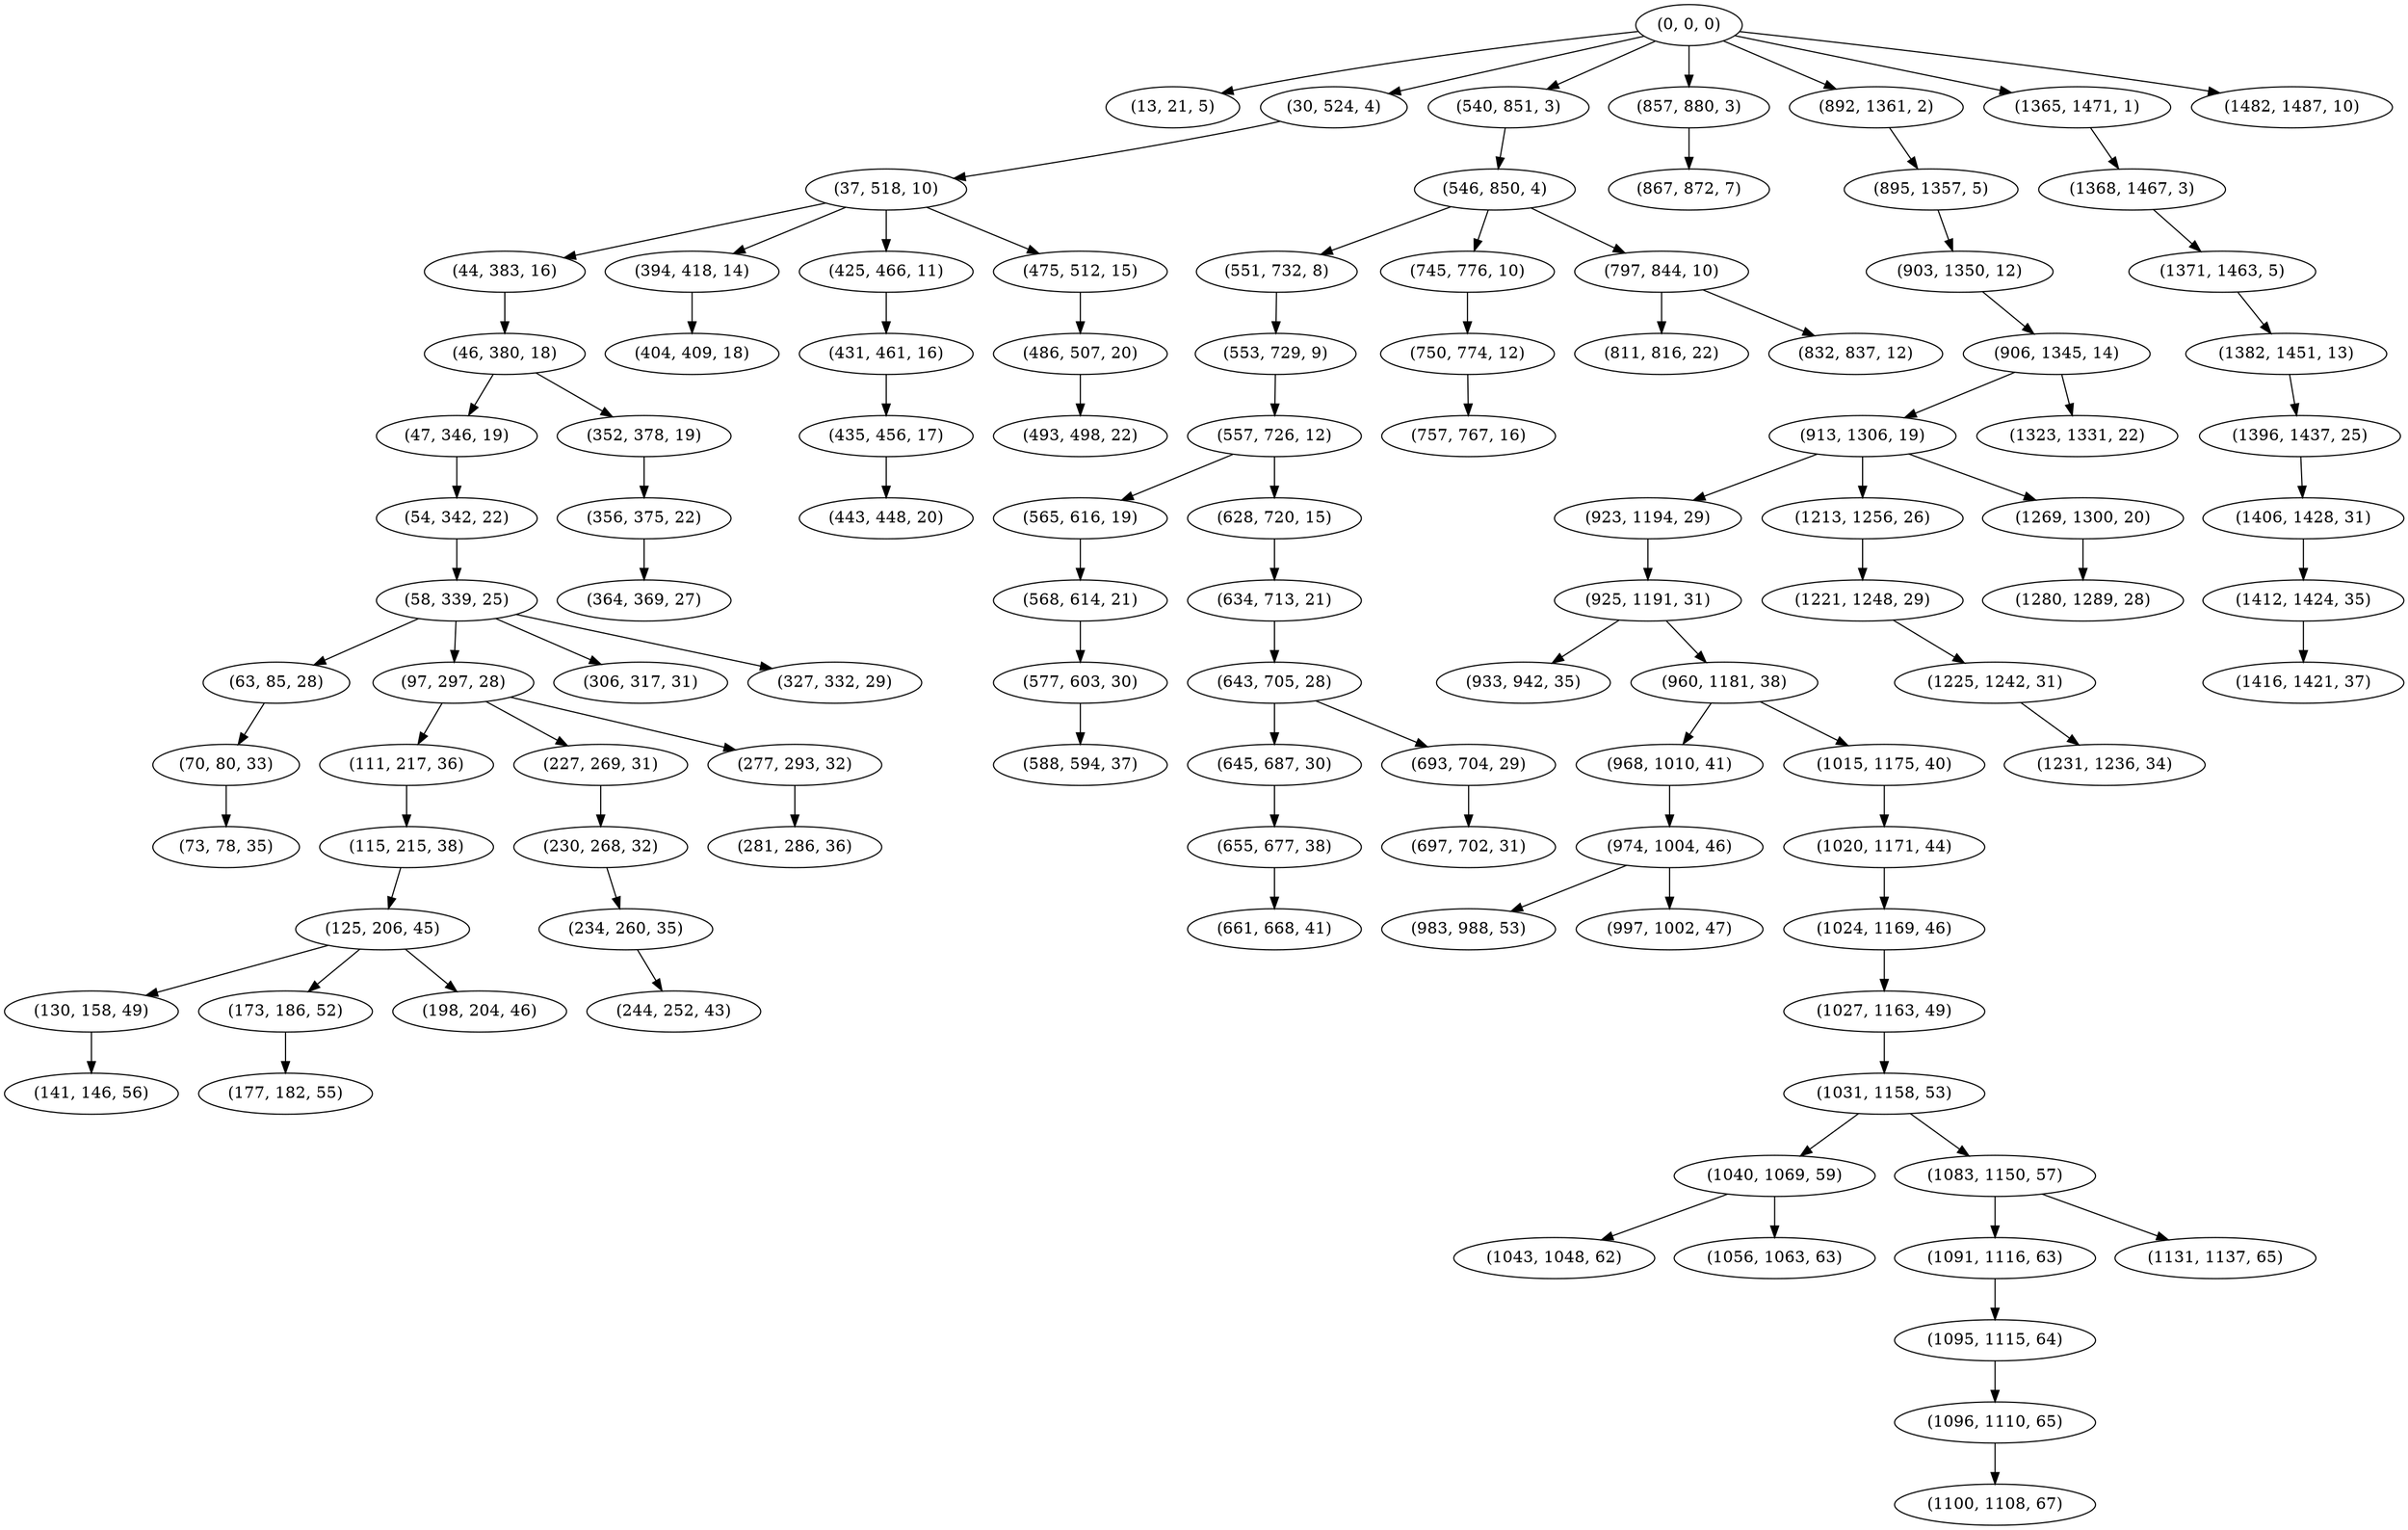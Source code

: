 digraph tree {
    "(0, 0, 0)";
    "(13, 21, 5)";
    "(30, 524, 4)";
    "(37, 518, 10)";
    "(44, 383, 16)";
    "(46, 380, 18)";
    "(47, 346, 19)";
    "(54, 342, 22)";
    "(58, 339, 25)";
    "(63, 85, 28)";
    "(70, 80, 33)";
    "(73, 78, 35)";
    "(97, 297, 28)";
    "(111, 217, 36)";
    "(115, 215, 38)";
    "(125, 206, 45)";
    "(130, 158, 49)";
    "(141, 146, 56)";
    "(173, 186, 52)";
    "(177, 182, 55)";
    "(198, 204, 46)";
    "(227, 269, 31)";
    "(230, 268, 32)";
    "(234, 260, 35)";
    "(244, 252, 43)";
    "(277, 293, 32)";
    "(281, 286, 36)";
    "(306, 317, 31)";
    "(327, 332, 29)";
    "(352, 378, 19)";
    "(356, 375, 22)";
    "(364, 369, 27)";
    "(394, 418, 14)";
    "(404, 409, 18)";
    "(425, 466, 11)";
    "(431, 461, 16)";
    "(435, 456, 17)";
    "(443, 448, 20)";
    "(475, 512, 15)";
    "(486, 507, 20)";
    "(493, 498, 22)";
    "(540, 851, 3)";
    "(546, 850, 4)";
    "(551, 732, 8)";
    "(553, 729, 9)";
    "(557, 726, 12)";
    "(565, 616, 19)";
    "(568, 614, 21)";
    "(577, 603, 30)";
    "(588, 594, 37)";
    "(628, 720, 15)";
    "(634, 713, 21)";
    "(643, 705, 28)";
    "(645, 687, 30)";
    "(655, 677, 38)";
    "(661, 668, 41)";
    "(693, 704, 29)";
    "(697, 702, 31)";
    "(745, 776, 10)";
    "(750, 774, 12)";
    "(757, 767, 16)";
    "(797, 844, 10)";
    "(811, 816, 22)";
    "(832, 837, 12)";
    "(857, 880, 3)";
    "(867, 872, 7)";
    "(892, 1361, 2)";
    "(895, 1357, 5)";
    "(903, 1350, 12)";
    "(906, 1345, 14)";
    "(913, 1306, 19)";
    "(923, 1194, 29)";
    "(925, 1191, 31)";
    "(933, 942, 35)";
    "(960, 1181, 38)";
    "(968, 1010, 41)";
    "(974, 1004, 46)";
    "(983, 988, 53)";
    "(997, 1002, 47)";
    "(1015, 1175, 40)";
    "(1020, 1171, 44)";
    "(1024, 1169, 46)";
    "(1027, 1163, 49)";
    "(1031, 1158, 53)";
    "(1040, 1069, 59)";
    "(1043, 1048, 62)";
    "(1056, 1063, 63)";
    "(1083, 1150, 57)";
    "(1091, 1116, 63)";
    "(1095, 1115, 64)";
    "(1096, 1110, 65)";
    "(1100, 1108, 67)";
    "(1131, 1137, 65)";
    "(1213, 1256, 26)";
    "(1221, 1248, 29)";
    "(1225, 1242, 31)";
    "(1231, 1236, 34)";
    "(1269, 1300, 20)";
    "(1280, 1289, 28)";
    "(1323, 1331, 22)";
    "(1365, 1471, 1)";
    "(1368, 1467, 3)";
    "(1371, 1463, 5)";
    "(1382, 1451, 13)";
    "(1396, 1437, 25)";
    "(1406, 1428, 31)";
    "(1412, 1424, 35)";
    "(1416, 1421, 37)";
    "(1482, 1487, 10)";
    "(0, 0, 0)" -> "(13, 21, 5)";
    "(0, 0, 0)" -> "(30, 524, 4)";
    "(0, 0, 0)" -> "(540, 851, 3)";
    "(0, 0, 0)" -> "(857, 880, 3)";
    "(0, 0, 0)" -> "(892, 1361, 2)";
    "(0, 0, 0)" -> "(1365, 1471, 1)";
    "(0, 0, 0)" -> "(1482, 1487, 10)";
    "(30, 524, 4)" -> "(37, 518, 10)";
    "(37, 518, 10)" -> "(44, 383, 16)";
    "(37, 518, 10)" -> "(394, 418, 14)";
    "(37, 518, 10)" -> "(425, 466, 11)";
    "(37, 518, 10)" -> "(475, 512, 15)";
    "(44, 383, 16)" -> "(46, 380, 18)";
    "(46, 380, 18)" -> "(47, 346, 19)";
    "(46, 380, 18)" -> "(352, 378, 19)";
    "(47, 346, 19)" -> "(54, 342, 22)";
    "(54, 342, 22)" -> "(58, 339, 25)";
    "(58, 339, 25)" -> "(63, 85, 28)";
    "(58, 339, 25)" -> "(97, 297, 28)";
    "(58, 339, 25)" -> "(306, 317, 31)";
    "(58, 339, 25)" -> "(327, 332, 29)";
    "(63, 85, 28)" -> "(70, 80, 33)";
    "(70, 80, 33)" -> "(73, 78, 35)";
    "(97, 297, 28)" -> "(111, 217, 36)";
    "(97, 297, 28)" -> "(227, 269, 31)";
    "(97, 297, 28)" -> "(277, 293, 32)";
    "(111, 217, 36)" -> "(115, 215, 38)";
    "(115, 215, 38)" -> "(125, 206, 45)";
    "(125, 206, 45)" -> "(130, 158, 49)";
    "(125, 206, 45)" -> "(173, 186, 52)";
    "(125, 206, 45)" -> "(198, 204, 46)";
    "(130, 158, 49)" -> "(141, 146, 56)";
    "(173, 186, 52)" -> "(177, 182, 55)";
    "(227, 269, 31)" -> "(230, 268, 32)";
    "(230, 268, 32)" -> "(234, 260, 35)";
    "(234, 260, 35)" -> "(244, 252, 43)";
    "(277, 293, 32)" -> "(281, 286, 36)";
    "(352, 378, 19)" -> "(356, 375, 22)";
    "(356, 375, 22)" -> "(364, 369, 27)";
    "(394, 418, 14)" -> "(404, 409, 18)";
    "(425, 466, 11)" -> "(431, 461, 16)";
    "(431, 461, 16)" -> "(435, 456, 17)";
    "(435, 456, 17)" -> "(443, 448, 20)";
    "(475, 512, 15)" -> "(486, 507, 20)";
    "(486, 507, 20)" -> "(493, 498, 22)";
    "(540, 851, 3)" -> "(546, 850, 4)";
    "(546, 850, 4)" -> "(551, 732, 8)";
    "(546, 850, 4)" -> "(745, 776, 10)";
    "(546, 850, 4)" -> "(797, 844, 10)";
    "(551, 732, 8)" -> "(553, 729, 9)";
    "(553, 729, 9)" -> "(557, 726, 12)";
    "(557, 726, 12)" -> "(565, 616, 19)";
    "(557, 726, 12)" -> "(628, 720, 15)";
    "(565, 616, 19)" -> "(568, 614, 21)";
    "(568, 614, 21)" -> "(577, 603, 30)";
    "(577, 603, 30)" -> "(588, 594, 37)";
    "(628, 720, 15)" -> "(634, 713, 21)";
    "(634, 713, 21)" -> "(643, 705, 28)";
    "(643, 705, 28)" -> "(645, 687, 30)";
    "(643, 705, 28)" -> "(693, 704, 29)";
    "(645, 687, 30)" -> "(655, 677, 38)";
    "(655, 677, 38)" -> "(661, 668, 41)";
    "(693, 704, 29)" -> "(697, 702, 31)";
    "(745, 776, 10)" -> "(750, 774, 12)";
    "(750, 774, 12)" -> "(757, 767, 16)";
    "(797, 844, 10)" -> "(811, 816, 22)";
    "(797, 844, 10)" -> "(832, 837, 12)";
    "(857, 880, 3)" -> "(867, 872, 7)";
    "(892, 1361, 2)" -> "(895, 1357, 5)";
    "(895, 1357, 5)" -> "(903, 1350, 12)";
    "(903, 1350, 12)" -> "(906, 1345, 14)";
    "(906, 1345, 14)" -> "(913, 1306, 19)";
    "(906, 1345, 14)" -> "(1323, 1331, 22)";
    "(913, 1306, 19)" -> "(923, 1194, 29)";
    "(913, 1306, 19)" -> "(1213, 1256, 26)";
    "(913, 1306, 19)" -> "(1269, 1300, 20)";
    "(923, 1194, 29)" -> "(925, 1191, 31)";
    "(925, 1191, 31)" -> "(933, 942, 35)";
    "(925, 1191, 31)" -> "(960, 1181, 38)";
    "(960, 1181, 38)" -> "(968, 1010, 41)";
    "(960, 1181, 38)" -> "(1015, 1175, 40)";
    "(968, 1010, 41)" -> "(974, 1004, 46)";
    "(974, 1004, 46)" -> "(983, 988, 53)";
    "(974, 1004, 46)" -> "(997, 1002, 47)";
    "(1015, 1175, 40)" -> "(1020, 1171, 44)";
    "(1020, 1171, 44)" -> "(1024, 1169, 46)";
    "(1024, 1169, 46)" -> "(1027, 1163, 49)";
    "(1027, 1163, 49)" -> "(1031, 1158, 53)";
    "(1031, 1158, 53)" -> "(1040, 1069, 59)";
    "(1031, 1158, 53)" -> "(1083, 1150, 57)";
    "(1040, 1069, 59)" -> "(1043, 1048, 62)";
    "(1040, 1069, 59)" -> "(1056, 1063, 63)";
    "(1083, 1150, 57)" -> "(1091, 1116, 63)";
    "(1083, 1150, 57)" -> "(1131, 1137, 65)";
    "(1091, 1116, 63)" -> "(1095, 1115, 64)";
    "(1095, 1115, 64)" -> "(1096, 1110, 65)";
    "(1096, 1110, 65)" -> "(1100, 1108, 67)";
    "(1213, 1256, 26)" -> "(1221, 1248, 29)";
    "(1221, 1248, 29)" -> "(1225, 1242, 31)";
    "(1225, 1242, 31)" -> "(1231, 1236, 34)";
    "(1269, 1300, 20)" -> "(1280, 1289, 28)";
    "(1365, 1471, 1)" -> "(1368, 1467, 3)";
    "(1368, 1467, 3)" -> "(1371, 1463, 5)";
    "(1371, 1463, 5)" -> "(1382, 1451, 13)";
    "(1382, 1451, 13)" -> "(1396, 1437, 25)";
    "(1396, 1437, 25)" -> "(1406, 1428, 31)";
    "(1406, 1428, 31)" -> "(1412, 1424, 35)";
    "(1412, 1424, 35)" -> "(1416, 1421, 37)";
}
